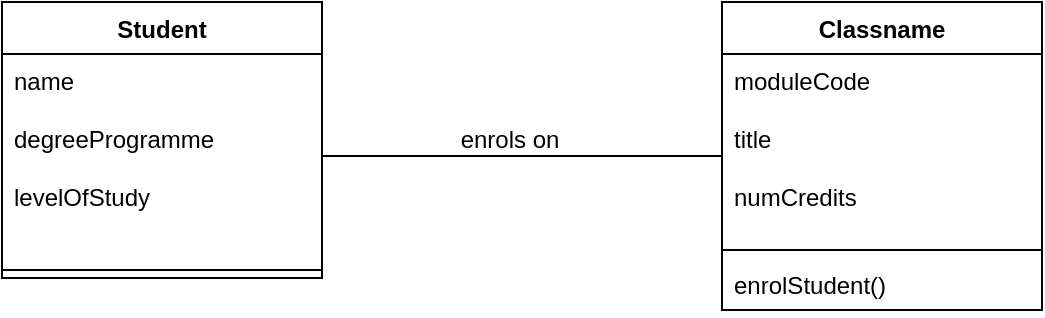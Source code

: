 <mxfile version="28.2.7">
  <diagram name="Page-1" id="GjWCHAHW-Gms_4vbV4jc">
    <mxGraphModel dx="786" dy="659" grid="1" gridSize="10" guides="1" tooltips="1" connect="1" arrows="1" fold="1" page="1" pageScale="1" pageWidth="827" pageHeight="1169" math="0" shadow="0">
      <root>
        <mxCell id="0" />
        <mxCell id="1" parent="0" />
        <mxCell id="NMyjy3XEsyD1cbli49CI-1" value="Student" style="swimlane;fontStyle=1;align=center;verticalAlign=top;childLayout=stackLayout;horizontal=1;startSize=26;horizontalStack=0;resizeParent=1;resizeParentMax=0;resizeLast=0;collapsible=1;marginBottom=0;whiteSpace=wrap;html=1;" vertex="1" parent="1">
          <mxGeometry x="160" y="80" width="160" height="138" as="geometry" />
        </mxCell>
        <mxCell id="NMyjy3XEsyD1cbli49CI-2" value="&lt;div&gt;name&lt;/div&gt;&lt;div&gt;&lt;br&gt;&lt;/div&gt;&lt;div&gt;degreeProgramme&lt;/div&gt;&lt;div&gt;&lt;br&gt;&lt;/div&gt;&lt;div&gt;levelOfStudy&lt;br&gt;&lt;/div&gt;&lt;div&gt;&lt;br&gt;&lt;/div&gt;&lt;div&gt;&lt;br&gt;&lt;/div&gt;" style="text;strokeColor=none;fillColor=none;align=left;verticalAlign=top;spacingLeft=4;spacingRight=4;overflow=hidden;rotatable=0;points=[[0,0.5],[1,0.5]];portConstraint=eastwest;whiteSpace=wrap;html=1;" vertex="1" parent="NMyjy3XEsyD1cbli49CI-1">
          <mxGeometry y="26" width="160" height="104" as="geometry" />
        </mxCell>
        <mxCell id="NMyjy3XEsyD1cbli49CI-3" value="" style="line;strokeWidth=1;fillColor=none;align=left;verticalAlign=middle;spacingTop=-1;spacingLeft=3;spacingRight=3;rotatable=0;labelPosition=right;points=[];portConstraint=eastwest;strokeColor=inherit;" vertex="1" parent="NMyjy3XEsyD1cbli49CI-1">
          <mxGeometry y="130" width="160" height="8" as="geometry" />
        </mxCell>
        <mxCell id="NMyjy3XEsyD1cbli49CI-5" value="Classname" style="swimlane;fontStyle=1;align=center;verticalAlign=top;childLayout=stackLayout;horizontal=1;startSize=26;horizontalStack=0;resizeParent=1;resizeParentMax=0;resizeLast=0;collapsible=1;marginBottom=0;whiteSpace=wrap;html=1;" vertex="1" parent="1">
          <mxGeometry x="520" y="80" width="160" height="154" as="geometry" />
        </mxCell>
        <mxCell id="NMyjy3XEsyD1cbli49CI-6" value="&lt;div&gt;moduleCode&lt;/div&gt;&lt;div&gt;&lt;br&gt;&lt;/div&gt;&lt;div&gt;title&lt;/div&gt;&lt;div&gt;&lt;br&gt;&lt;/div&gt;&lt;div&gt;numCredits&lt;br&gt;&lt;/div&gt;" style="text;strokeColor=none;fillColor=none;align=left;verticalAlign=top;spacingLeft=4;spacingRight=4;overflow=hidden;rotatable=0;points=[[0,0.5],[1,0.5]];portConstraint=eastwest;whiteSpace=wrap;html=1;" vertex="1" parent="NMyjy3XEsyD1cbli49CI-5">
          <mxGeometry y="26" width="160" height="94" as="geometry" />
        </mxCell>
        <mxCell id="NMyjy3XEsyD1cbli49CI-7" value="" style="line;strokeWidth=1;fillColor=none;align=left;verticalAlign=middle;spacingTop=-1;spacingLeft=3;spacingRight=3;rotatable=0;labelPosition=right;points=[];portConstraint=eastwest;strokeColor=inherit;" vertex="1" parent="NMyjy3XEsyD1cbli49CI-5">
          <mxGeometry y="120" width="160" height="8" as="geometry" />
        </mxCell>
        <mxCell id="NMyjy3XEsyD1cbli49CI-8" value="&lt;div&gt;enrolStudent()&lt;/div&gt;" style="text;strokeColor=none;fillColor=none;align=left;verticalAlign=top;spacingLeft=4;spacingRight=4;overflow=hidden;rotatable=0;points=[[0,0.5],[1,0.5]];portConstraint=eastwest;whiteSpace=wrap;html=1;" vertex="1" parent="NMyjy3XEsyD1cbli49CI-5">
          <mxGeometry y="128" width="160" height="26" as="geometry" />
        </mxCell>
        <mxCell id="NMyjy3XEsyD1cbli49CI-9" value="" style="line;strokeWidth=1;fillColor=none;align=left;verticalAlign=middle;spacingTop=-1;spacingLeft=3;spacingRight=3;rotatable=0;labelPosition=right;points=[];portConstraint=eastwest;strokeColor=inherit;" vertex="1" parent="1">
          <mxGeometry x="320" y="153" width="200" height="8" as="geometry" />
        </mxCell>
        <mxCell id="NMyjy3XEsyD1cbli49CI-10" value="enrols on" style="text;html=1;whiteSpace=wrap;strokeColor=none;fillColor=none;align=center;verticalAlign=middle;rounded=0;" vertex="1" parent="1">
          <mxGeometry x="384" y="134" width="60" height="30" as="geometry" />
        </mxCell>
      </root>
    </mxGraphModel>
  </diagram>
</mxfile>
